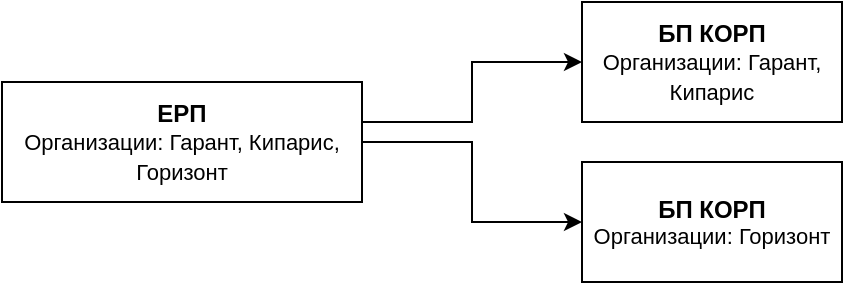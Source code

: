 <mxfile version="20.7.4" type="github">
  <diagram id="y5R-as7PVYR-M72vNoS5" name="Страница 1">
    <mxGraphModel dx="1002" dy="553" grid="1" gridSize="10" guides="1" tooltips="1" connect="1" arrows="1" fold="1" page="1" pageScale="1" pageWidth="827" pageHeight="1169" math="0" shadow="0">
      <root>
        <mxCell id="0" />
        <mxCell id="1" parent="0" />
        <mxCell id="-lRs7Aag2nZO0I0HJSkK-4" value="" style="edgeStyle=orthogonalEdgeStyle;rounded=0;orthogonalLoop=1;jettySize=auto;html=1;fontSize=11;" edge="1" parent="1" source="-lRs7Aag2nZO0I0HJSkK-2" target="-lRs7Aag2nZO0I0HJSkK-3">
          <mxGeometry relative="1" as="geometry">
            <Array as="points">
              <mxPoint x="325" y="190" />
              <mxPoint x="325" y="160" />
            </Array>
          </mxGeometry>
        </mxCell>
        <mxCell id="-lRs7Aag2nZO0I0HJSkK-6" value="" style="edgeStyle=orthogonalEdgeStyle;rounded=0;orthogonalLoop=1;jettySize=auto;html=1;fontSize=11;" edge="1" parent="1" source="-lRs7Aag2nZO0I0HJSkK-2" target="-lRs7Aag2nZO0I0HJSkK-7">
          <mxGeometry relative="1" as="geometry">
            <mxPoint x="340" y="270" as="targetPoint" />
          </mxGeometry>
        </mxCell>
        <mxCell id="-lRs7Aag2nZO0I0HJSkK-2" value="&lt;b&gt;ЕРП&lt;/b&gt;&lt;br&gt;&lt;font style=&quot;font-size: 11px;&quot;&gt;Организации: Гарант, Кипарис, Горизонт&lt;/font&gt;" style="rounded=0;whiteSpace=wrap;html=1;" vertex="1" parent="1">
          <mxGeometry x="90" y="170" width="180" height="60" as="geometry" />
        </mxCell>
        <mxCell id="-lRs7Aag2nZO0I0HJSkK-3" value="&lt;b&gt;БП КОРП&lt;/b&gt;&lt;br&gt;&lt;font style=&quot;font-size: 11px;&quot;&gt;Организации: Гарант, Кипарис&lt;/font&gt;" style="whiteSpace=wrap;html=1;rounded=0;" vertex="1" parent="1">
          <mxGeometry x="380" y="130" width="130" height="60" as="geometry" />
        </mxCell>
        <mxCell id="-lRs7Aag2nZO0I0HJSkK-7" value="&lt;b style=&quot;font-size: 12px;&quot;&gt;БП КОРП&lt;br&gt;&lt;/b&gt;Организации: Горизонт" style="rounded=0;whiteSpace=wrap;html=1;fontSize=11;" vertex="1" parent="1">
          <mxGeometry x="380" y="210" width="130" height="60" as="geometry" />
        </mxCell>
      </root>
    </mxGraphModel>
  </diagram>
</mxfile>
